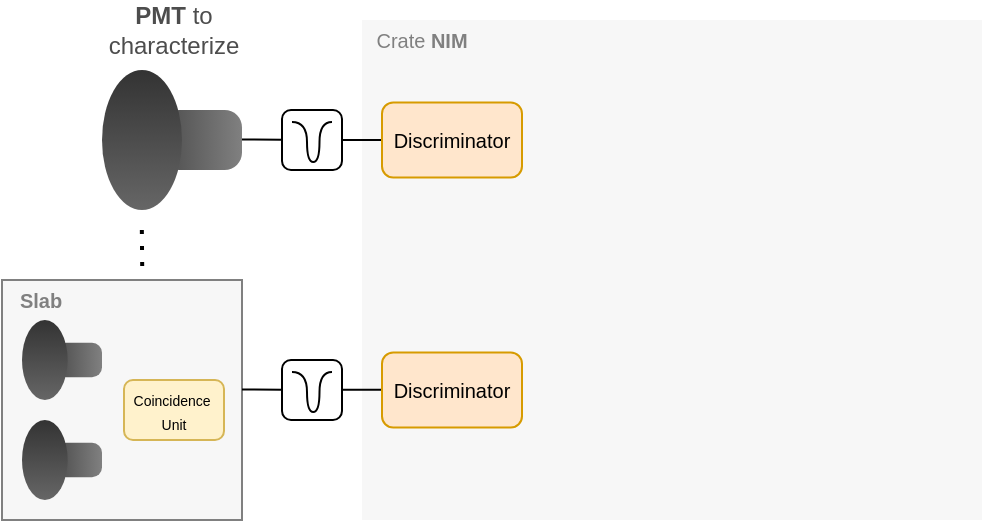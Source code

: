 <mxfile version="16.5.1" type="device"><diagram id="WTFYMAIYm6tCRvuJa0F-" name="Pagina-1"><mxGraphModel dx="415" dy="256" grid="1" gridSize="10" guides="1" tooltips="1" connect="1" arrows="1" fold="1" page="1" pageScale="1" pageWidth="827" pageHeight="1169" math="0" shadow="0"><root><mxCell id="0"/><mxCell id="1" parent="0"/><mxCell id="WL6pXXtnNW-3yiso3gol-32" value="" style="rounded=0;whiteSpace=wrap;html=1;fontSize=10;fontColor=#4D4D4D;strokeColor=#808080;fillColor=#F7F7F7;gradientColor=none;gradientDirection=east;" vertex="1" parent="1"><mxGeometry x="10" y="220" width="120" height="120" as="geometry"/></mxCell><mxCell id="WL6pXXtnNW-3yiso3gol-26" value="" style="rounded=0;whiteSpace=wrap;html=1;strokeColor=none;fillColor=#F7F7F7;gradientDirection=east;fontColor=#333333;" vertex="1" parent="1"><mxGeometry x="190" y="90" width="310" height="250" as="geometry"/></mxCell><mxCell id="WL6pXXtnNW-3yiso3gol-1" value="" style="rounded=1;whiteSpace=wrap;html=1;arcSize=29;strokeColor=none;fillColor=#4D4D4D;gradientColor=#808080;gradientDirection=east;" vertex="1" parent="1"><mxGeometry x="90" y="135" width="40" height="30" as="geometry"/></mxCell><mxCell id="WL6pXXtnNW-3yiso3gol-2" value="" style="ellipse;whiteSpace=wrap;html=1;fillColor=#333333;gradientColor=#666666;strokeColor=none;" vertex="1" parent="1"><mxGeometry x="60" y="115" width="40" height="70" as="geometry"/></mxCell><mxCell id="WL6pXXtnNW-3yiso3gol-3" value="&lt;font&gt;&lt;font color=&quot;#4d4d4d&quot;&gt;&lt;b&gt;PMT &lt;/b&gt;to characterize&lt;/font&gt;&lt;br&gt;&lt;/font&gt;" style="text;html=1;align=center;verticalAlign=middle;whiteSpace=wrap;rounded=0;fontColor=#000000;" vertex="1" parent="1"><mxGeometry x="66" y="80" width="60" height="30" as="geometry"/></mxCell><mxCell id="WL6pXXtnNW-3yiso3gol-7" value="" style="endArrow=none;dashed=1;html=1;dashPattern=1 3;strokeWidth=2;rounded=0;fontColor=#000000;" edge="1" parent="1"><mxGeometry width="50" height="50" relative="1" as="geometry"><mxPoint x="80.1" y="213" as="sourcePoint"/><mxPoint x="79.9" y="193" as="targetPoint"/></mxGeometry></mxCell><mxCell id="WL6pXXtnNW-3yiso3gol-12" value="" style="endArrow=none;html=1;rounded=0;fontColor=#000000;startArrow=none;entryX=0;entryY=0.5;entryDx=0;entryDy=0;" edge="1" parent="1" source="WL6pXXtnNW-3yiso3gol-14" target="WL6pXXtnNW-3yiso3gol-28"><mxGeometry width="50" height="50" relative="1" as="geometry"><mxPoint x="130" y="149.76" as="sourcePoint"/><mxPoint x="190" y="150" as="targetPoint"/></mxGeometry></mxCell><mxCell id="WL6pXXtnNW-3yiso3gol-14" value="" style="rounded=1;whiteSpace=wrap;html=1;fontColor=#000000;strokeColor=#000000;fillColor=#FFFFFF;gradientColor=none;gradientDirection=east;" vertex="1" parent="1"><mxGeometry x="150" y="135" width="30" height="30" as="geometry"/></mxCell><mxCell id="WL6pXXtnNW-3yiso3gol-15" value="" style="endArrow=none;html=1;rounded=0;fontColor=#000000;" edge="1" parent="1" target="WL6pXXtnNW-3yiso3gol-14"><mxGeometry width="50" height="50" relative="1" as="geometry"><mxPoint x="130" y="149.76" as="sourcePoint"/><mxPoint x="210" y="150" as="targetPoint"/></mxGeometry></mxCell><mxCell id="WL6pXXtnNW-3yiso3gol-16" value="" style="rounded=1;whiteSpace=wrap;html=1;fontColor=#000000;strokeColor=#000000;fillColor=#FFFFFF;gradientColor=none;gradientDirection=east;" vertex="1" parent="1"><mxGeometry x="150" y="260" width="30" height="30" as="geometry"/></mxCell><mxCell id="WL6pXXtnNW-3yiso3gol-17" value="" style="endArrow=none;html=1;rounded=0;fontColor=#000000;" edge="1" parent="1" target="WL6pXXtnNW-3yiso3gol-16"><mxGeometry width="50" height="50" relative="1" as="geometry"><mxPoint x="130" y="274.76" as="sourcePoint"/><mxPoint x="210" y="275" as="targetPoint"/></mxGeometry></mxCell><mxCell id="WL6pXXtnNW-3yiso3gol-21" value="" style="endArrow=none;html=1;rounded=0;shadow=0;fontColor=#000000;endFill=0;sketch=0;edgeStyle=orthogonalEdgeStyle;curved=1;points=[[0,0,0,0,0],[0,0.24,0,0,0],[0,0.5,0,0,0],[0,0.76,0,0,0],[0,1,0,0,0],[0.26,0,0,0,0],[0.26,1,0,0,0],[0.5,0,0,0,0],[0.5,1,0,0,0],[0.76,0,0,0,0],[0.76,1,0,0,0],[1,0,0,0,0],[1,0.26,0,0,0],[1,0.5,0,0,0],[1,0.76,0,0,0],[1,1,0,0,0]];" edge="1" parent="1"><mxGeometry width="50" height="50" relative="1" as="geometry"><mxPoint x="155" y="141" as="sourcePoint"/><mxPoint x="175" y="141" as="targetPoint"/><Array as="points"><mxPoint x="162.5" y="141"/><mxPoint x="162.5" y="161"/><mxPoint x="168.75" y="161"/><mxPoint x="168.75" y="141"/></Array></mxGeometry></mxCell><mxCell id="WL6pXXtnNW-3yiso3gol-25" value="" style="endArrow=none;html=1;rounded=0;shadow=0;fontColor=#000000;endFill=0;sketch=0;edgeStyle=orthogonalEdgeStyle;curved=1;points=[[0,0,0,0,0],[0,0.24,0,0,0],[0,0.5,0,0,0],[0,0.76,0,0,0],[0,1,0,0,0],[0.26,0,0,0,0],[0.26,1,0,0,0],[0.5,0,0,0,0],[0.5,1,0,0,0],[0.76,0,0,0,0],[0.76,1,0,0,0],[1,0,0,0,0],[1,0.26,0,0,0],[1,0.5,0,0,0],[1,0.76,0,0,0],[1,1,0,0,0]];" edge="1" parent="1"><mxGeometry width="50" height="50" relative="1" as="geometry"><mxPoint x="155" y="266" as="sourcePoint"/><mxPoint x="175" y="266" as="targetPoint"/><Array as="points"><mxPoint x="162.5" y="266"/><mxPoint x="162.5" y="286"/><mxPoint x="168.75" y="286"/><mxPoint x="168.75" y="266"/></Array></mxGeometry></mxCell><mxCell id="WL6pXXtnNW-3yiso3gol-27" value="Crate&lt;b&gt; NIM&lt;/b&gt;" style="text;html=1;strokeColor=none;fillColor=none;align=center;verticalAlign=middle;whiteSpace=wrap;rounded=0;fontColor=#808080;fontSize=10;" vertex="1" parent="1"><mxGeometry x="190" y="90" width="60" height="20" as="geometry"/></mxCell><mxCell id="WL6pXXtnNW-3yiso3gol-28" value="Discriminator" style="rounded=1;whiteSpace=wrap;html=1;fontSize=10;strokeColor=#d79b00;fillColor=#ffe6cc;gradientDirection=east;" vertex="1" parent="1"><mxGeometry x="200" y="131.25" width="70" height="37.5" as="geometry"/></mxCell><mxCell id="WL6pXXtnNW-3yiso3gol-29" value="" style="endArrow=none;html=1;rounded=0;fontColor=#000000;startArrow=none;entryX=0;entryY=0.5;entryDx=0;entryDy=0;" edge="1" parent="1"><mxGeometry width="50" height="50" relative="1" as="geometry"><mxPoint x="180" y="274.9" as="sourcePoint"/><mxPoint x="200" y="274.9" as="targetPoint"/></mxGeometry></mxCell><mxCell id="WL6pXXtnNW-3yiso3gol-30" value="Discriminator" style="rounded=1;whiteSpace=wrap;html=1;fontSize=10;strokeColor=#d79b00;fillColor=#ffe6cc;gradientDirection=east;" vertex="1" parent="1"><mxGeometry x="200" y="256.25" width="70" height="37.5" as="geometry"/></mxCell><mxCell id="WL6pXXtnNW-3yiso3gol-31" value="" style="group" vertex="1" connectable="0" parent="1"><mxGeometry x="20" y="240" width="40" height="40" as="geometry"/></mxCell><mxCell id="WL6pXXtnNW-3yiso3gol-4" value="" style="rounded=1;whiteSpace=wrap;html=1;arcSize=29;strokeColor=none;fillColor=#4D4D4D;gradientColor=#808080;gradientDirection=east;" vertex="1" parent="WL6pXXtnNW-3yiso3gol-31"><mxGeometry x="17.143" y="11.429" width="22.857" height="17.143" as="geometry"/></mxCell><mxCell id="WL6pXXtnNW-3yiso3gol-5" value="" style="ellipse;whiteSpace=wrap;html=1;fillColor=#333333;gradientColor=#666666;strokeColor=none;" vertex="1" parent="WL6pXXtnNW-3yiso3gol-31"><mxGeometry width="22.857" height="40" as="geometry"/></mxCell><mxCell id="WL6pXXtnNW-3yiso3gol-33" value="&lt;b&gt;Slab&lt;/b&gt;" style="text;html=1;strokeColor=none;fillColor=none;align=center;verticalAlign=middle;whiteSpace=wrap;rounded=0;fontColor=#808080;fontSize=10;" vertex="1" parent="1"><mxGeometry x="10" y="220" width="39" height="20" as="geometry"/></mxCell><mxCell id="WL6pXXtnNW-3yiso3gol-34" value="" style="group" vertex="1" connectable="0" parent="1"><mxGeometry x="20" y="290" width="40" height="40" as="geometry"/></mxCell><mxCell id="WL6pXXtnNW-3yiso3gol-35" value="" style="rounded=1;whiteSpace=wrap;html=1;arcSize=29;strokeColor=none;fillColor=#4D4D4D;gradientColor=#808080;gradientDirection=east;" vertex="1" parent="WL6pXXtnNW-3yiso3gol-34"><mxGeometry x="17.143" y="11.429" width="22.857" height="17.143" as="geometry"/></mxCell><mxCell id="WL6pXXtnNW-3yiso3gol-36" value="" style="ellipse;whiteSpace=wrap;html=1;fillColor=#333333;gradientColor=#666666;strokeColor=none;" vertex="1" parent="WL6pXXtnNW-3yiso3gol-34"><mxGeometry width="22.857" height="40" as="geometry"/></mxCell><mxCell id="WL6pXXtnNW-3yiso3gol-37" value="&lt;font style=&quot;font-size: 7px&quot;&gt;Coincidence&amp;nbsp;&lt;br&gt;Unit&lt;/font&gt;" style="rounded=1;whiteSpace=wrap;html=1;fontSize=10;strokeColor=#d6b656;fillColor=#fff2cc;gradientDirection=east;" vertex="1" parent="1"><mxGeometry x="71" y="270" width="50" height="30" as="geometry"/></mxCell></root></mxGraphModel></diagram></mxfile>